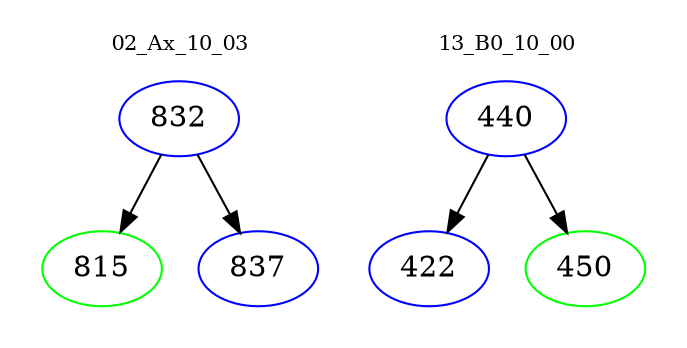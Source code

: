 digraph{
subgraph cluster_0 {
color = white
label = "02_Ax_10_03";
fontsize=10;
T0_832 [label="832", color="blue"]
T0_832 -> T0_815 [color="black"]
T0_815 [label="815", color="green"]
T0_832 -> T0_837 [color="black"]
T0_837 [label="837", color="blue"]
}
subgraph cluster_1 {
color = white
label = "13_B0_10_00";
fontsize=10;
T1_440 [label="440", color="blue"]
T1_440 -> T1_422 [color="black"]
T1_422 [label="422", color="blue"]
T1_440 -> T1_450 [color="black"]
T1_450 [label="450", color="green"]
}
}
